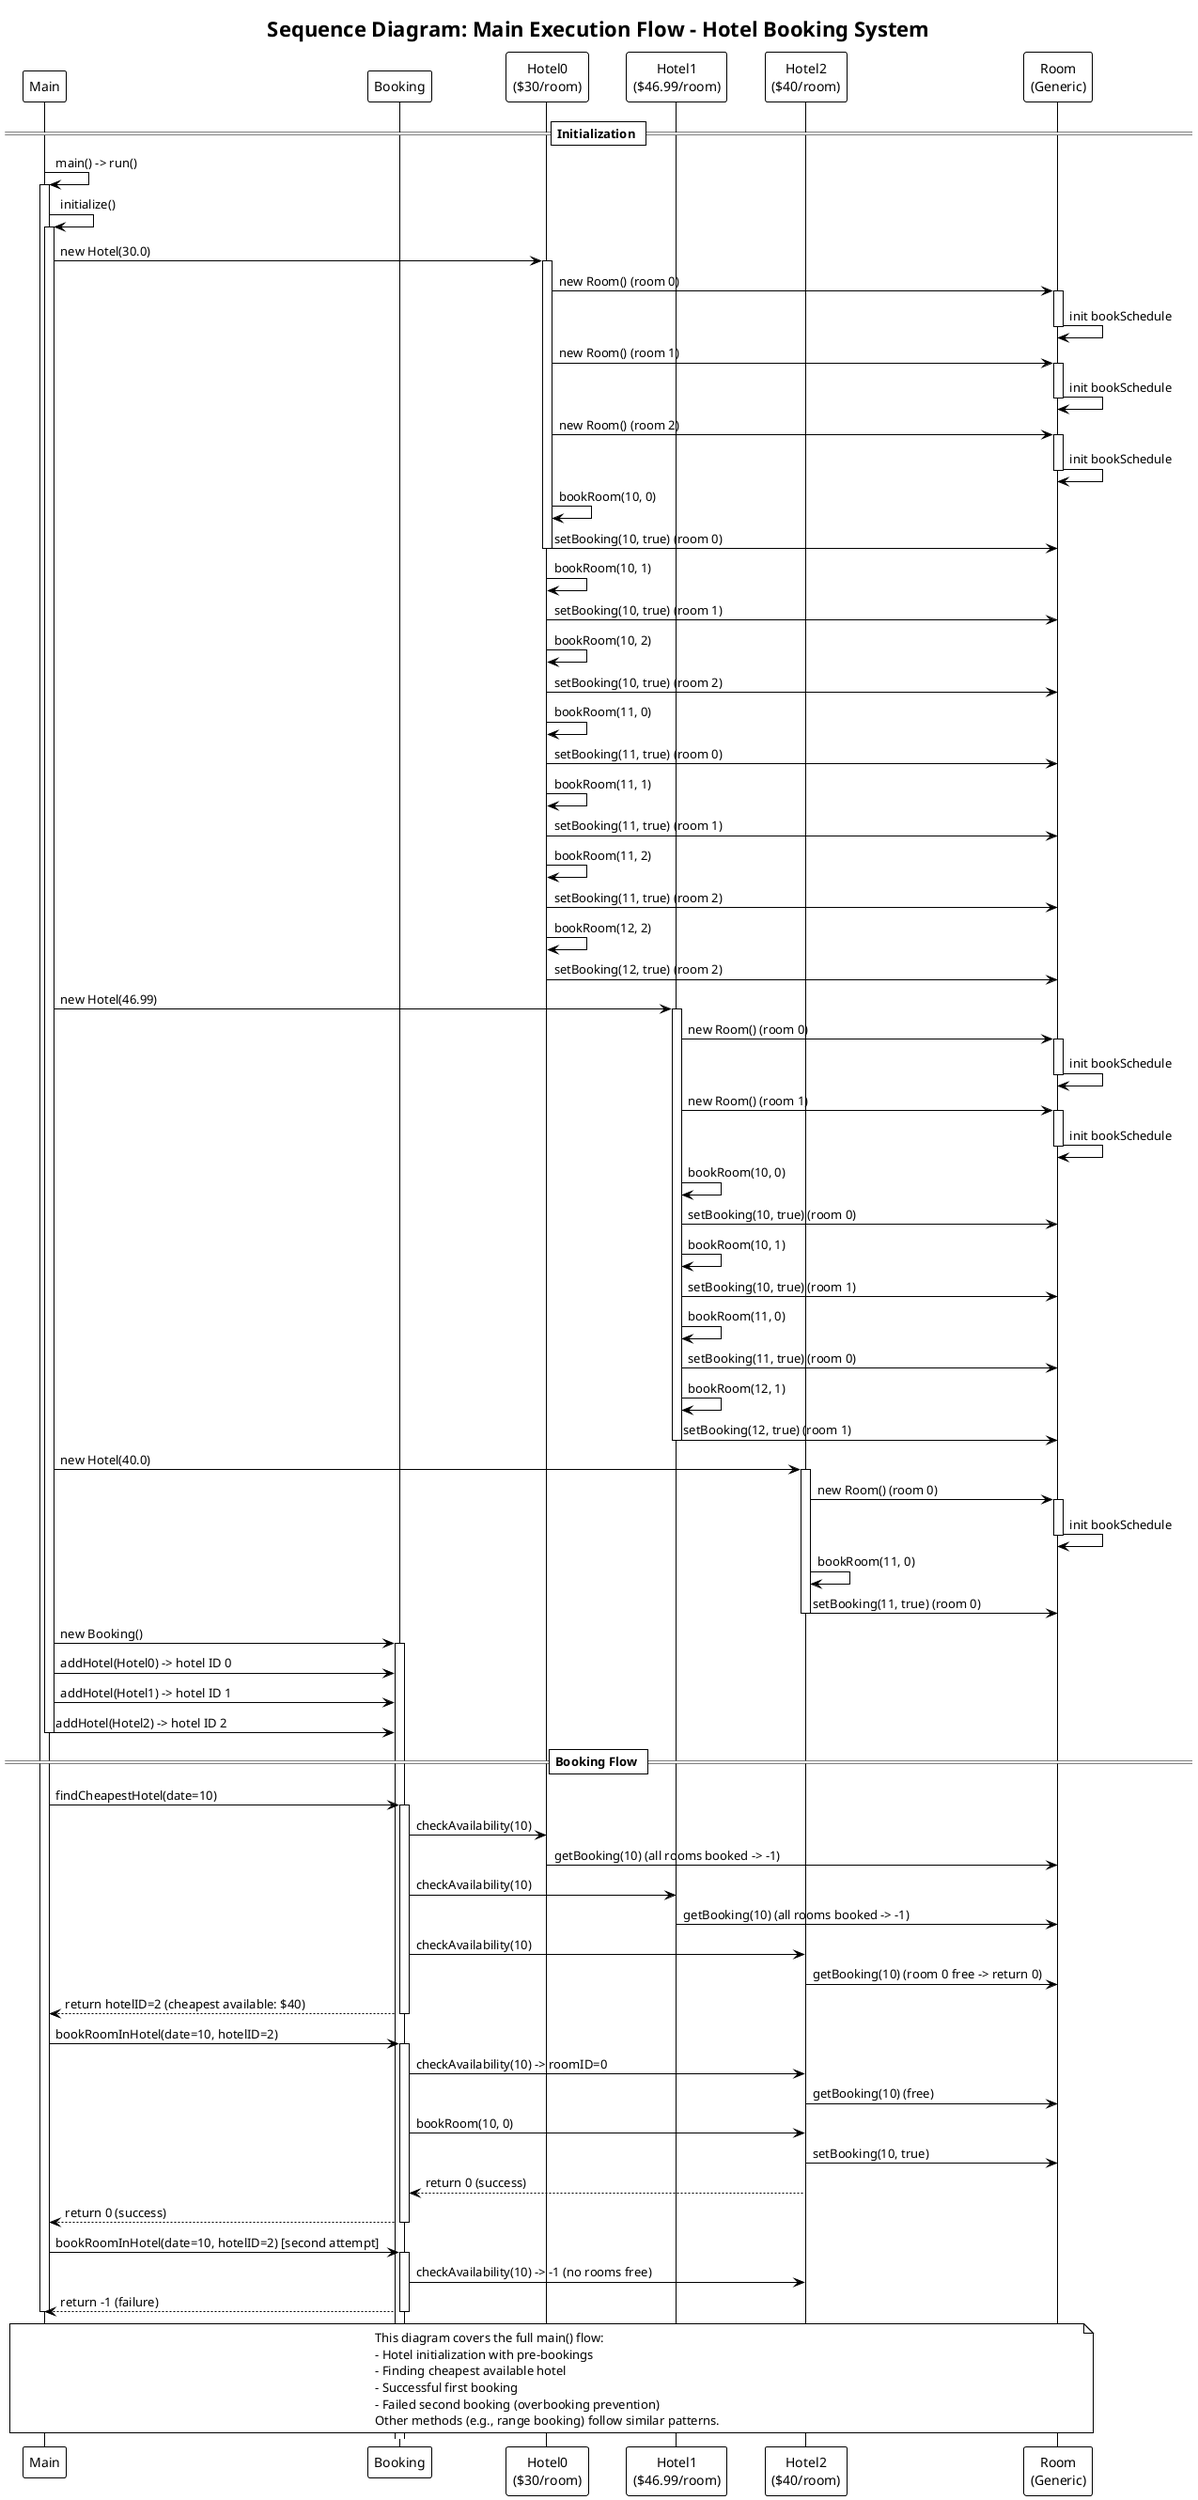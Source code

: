 ' @author EliasDH Team
' @see https://eliasdh.com
' @since 01/01/2025

@startuml HotelBookingSystemSequence
!theme plain

title Sequence Diagram: Main Execution Flow - Hotel Booking System

participant "Main" as Main
participant "Booking" as Booking
participant "Hotel0\n($30/room)" as Hotel0
participant "Hotel1\n($46.99/room)" as Hotel1
participant "Hotel2\n($40/room)" as Hotel2
participant "Room\n(Generic)" as Room

== Initialization ==
Main -> Main: main() -> run()
activate Main
Main -> Main: initialize()
activate Main

Main -> Hotel0: new Hotel(30.0)
activate Hotel0
Hotel0 -> Room: new Room() (room 0)
activate Room
Room -> Room: init bookSchedule
deactivate Room
Hotel0 -> Room: new Room() (room 1)
activate Room
Room -> Room: init bookSchedule
deactivate Room
Hotel0 -> Room: new Room() (room 2)
activate Room
Room -> Room: init bookSchedule
deactivate Room
Hotel0 -> Hotel0: bookRoom(10, 0)
Hotel0 -> Room: setBooking(10, true) (room 0)
deactivate Hotel0
Hotel0 -> Hotel0: bookRoom(10, 1)
Hotel0 -> Room: setBooking(10, true) (room 1)
Hotel0 -> Hotel0: bookRoom(10, 2)
Hotel0 -> Room: setBooking(10, true) (room 2)
Hotel0 -> Hotel0: bookRoom(11, 0)
Hotel0 -> Room: setBooking(11, true) (room 0)
Hotel0 -> Hotel0: bookRoom(11, 1)
Hotel0 -> Room: setBooking(11, true) (room 1)
Hotel0 -> Hotel0: bookRoom(11, 2)
Hotel0 -> Room: setBooking(11, true) (room 2)
Hotel0 -> Hotel0: bookRoom(12, 2)
Hotel0 -> Room: setBooking(12, true) (room 2)

Main -> Hotel1: new Hotel(46.99)
activate Hotel1
Hotel1 -> Room: new Room() (room 0)
activate Room
Room -> Room: init bookSchedule
deactivate Room
Hotel1 -> Room: new Room() (room 1)
activate Room
Room -> Room: init bookSchedule
deactivate Room
Hotel1 -> Hotel1: bookRoom(10, 0)
Hotel1 -> Room: setBooking(10, true) (room 0)
Hotel1 -> Hotel1: bookRoom(10, 1)
Hotel1 -> Room: setBooking(10, true) (room 1)
Hotel1 -> Hotel1: bookRoom(11, 0)
Hotel1 -> Room: setBooking(11, true) (room 0)
Hotel1 -> Hotel1: bookRoom(12, 1)
Hotel1 -> Room: setBooking(12, true) (room 1)
deactivate Hotel1

Main -> Hotel2: new Hotel(40.0)
activate Hotel2
Hotel2 -> Room: new Room() (room 0)
activate Room
Room -> Room: init bookSchedule
deactivate Room
Hotel2 -> Hotel2: bookRoom(11, 0)
Hotel2 -> Room: setBooking(11, true) (room 0)
deactivate Hotel2

Main -> Booking: new Booking()
activate Booking
Main -> Booking: addHotel(Hotel0) -> hotel ID 0
Main -> Booking: addHotel(Hotel1) -> hotel ID 1
Main -> Booking: addHotel(Hotel2) -> hotel ID 2
deactivate Main

== Booking Flow ==
Main -> Booking: findCheapestHotel(date=10)
activate Booking
Booking -> Hotel0: checkAvailability(10)
Hotel0 -> Room: getBooking(10) (all rooms booked -> -1)
Booking -> Hotel1: checkAvailability(10)
Hotel1 -> Room: getBooking(10) (all rooms booked -> -1)
Booking -> Hotel2: checkAvailability(10)
Hotel2 -> Room: getBooking(10) (room 0 free -> return 0)
Booking --> Main: return hotelID=2 (cheapest available: $40)
deactivate Booking

Main -> Booking: bookRoomInHotel(date=10, hotelID=2)
activate Booking
Booking -> Hotel2: checkAvailability(10) -> roomID=0
Hotel2 -> Room: getBooking(10) (free)
Booking -> Hotel2: bookRoom(10, 0)
Hotel2 -> Room: setBooking(10, true)
Hotel2 --> Booking: return 0 (success)
Booking --> Main: return 0 (success)
deactivate Booking

Main -> Booking: bookRoomInHotel(date=10, hotelID=2) [second attempt]
activate Booking
Booking -> Hotel2: checkAvailability(10) -> -1 (no rooms free)
Booking --> Main: return -1 (failure)
deactivate Booking

deactivate Main

note over Main, Room: This diagram covers the full main() flow:\n- Hotel initialization with pre-bookings\n- Finding cheapest available hotel\n- Successful first booking\n- Failed second booking (overbooking prevention)\nOther methods (e.g., range booking) follow similar patterns.

@enduml